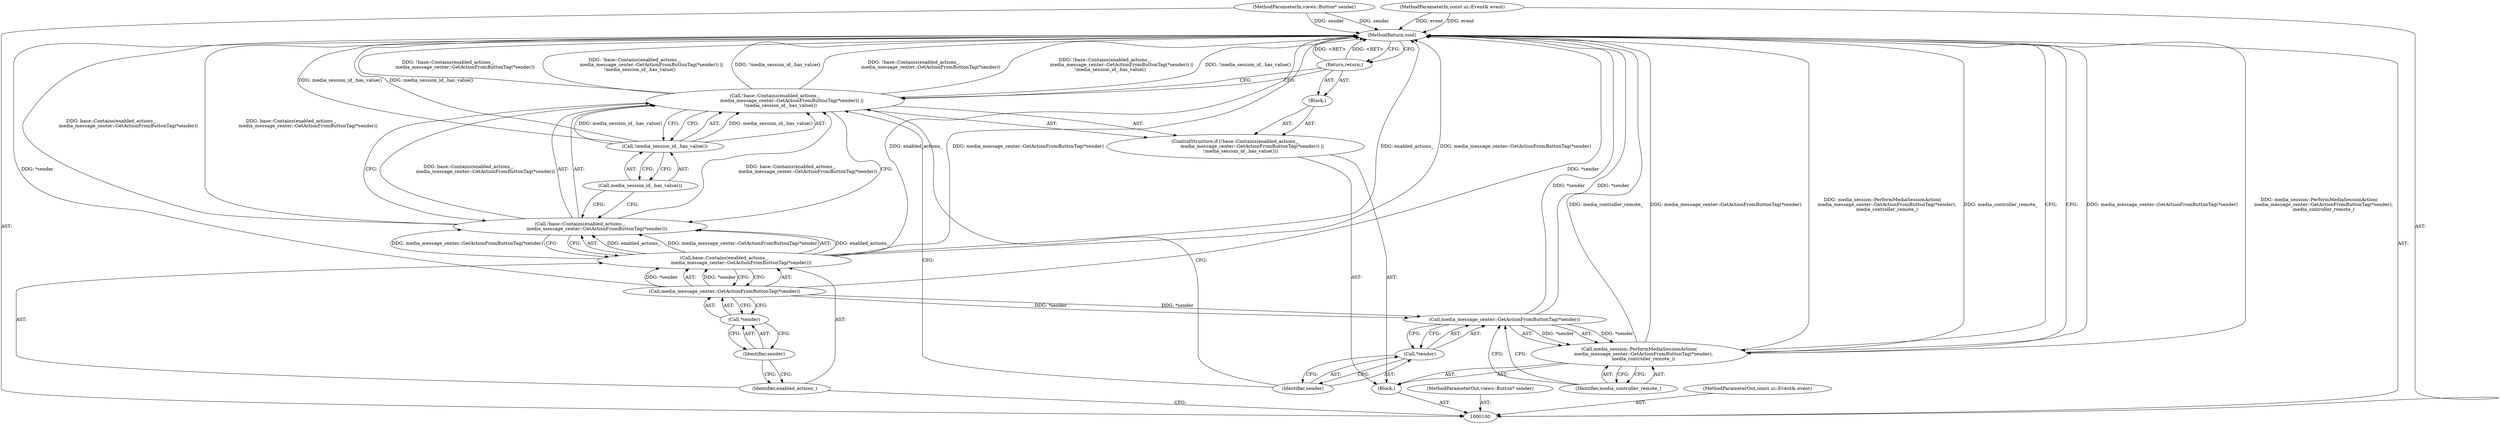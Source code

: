 digraph "0_Chrome_c25b198675380f713a56649c857b4367601d4a3d" {
"1000121" [label="(MethodReturn,void)"];
"1000101" [label="(MethodParameterIn,views::Button* sender)"];
"1000157" [label="(MethodParameterOut,views::Button* sender)"];
"1000118" [label="(Call,*sender)"];
"1000119" [label="(Identifier,sender)"];
"1000117" [label="(Call,media_message_center::GetActionFromButtonTag(*sender))"];
"1000120" [label="(Identifier,media_controller_remote_)"];
"1000102" [label="(MethodParameterIn,const ui::Event& event)"];
"1000158" [label="(MethodParameterOut,const ui::Event& event)"];
"1000103" [label="(Block,)"];
"1000108" [label="(Identifier,enabled_actions_)"];
"1000104" [label="(ControlStructure,if (!base::Contains(enabled_actions_,\n                       media_message_center::GetActionFromButtonTag(*sender)) ||\n       !media_session_id_.has_value()))"];
"1000105" [label="(Call,!base::Contains(enabled_actions_,\n                       media_message_center::GetActionFromButtonTag(*sender)) ||\n       !media_session_id_.has_value())"];
"1000106" [label="(Call,!base::Contains(enabled_actions_,\n                       media_message_center::GetActionFromButtonTag(*sender)))"];
"1000107" [label="(Call,base::Contains(enabled_actions_,\n                       media_message_center::GetActionFromButtonTag(*sender)))"];
"1000109" [label="(Call,media_message_center::GetActionFromButtonTag(*sender))"];
"1000110" [label="(Call,*sender)"];
"1000111" [label="(Identifier,sender)"];
"1000114" [label="(Block,)"];
"1000112" [label="(Call,!media_session_id_.has_value())"];
"1000113" [label="(Call,media_session_id_.has_value())"];
"1000115" [label="(Return,return;)"];
"1000116" [label="(Call,media_session::PerformMediaSessionAction(\n      media_message_center::GetActionFromButtonTag(*sender),\n      media_controller_remote_))"];
"1000121" -> "1000100"  [label="AST: "];
"1000121" -> "1000115"  [label="CFG: "];
"1000121" -> "1000116"  [label="CFG: "];
"1000116" -> "1000121"  [label="DDG: media_message_center::GetActionFromButtonTag(*sender)"];
"1000116" -> "1000121"  [label="DDG: media_session::PerformMediaSessionAction(\n      media_message_center::GetActionFromButtonTag(*sender),\n      media_controller_remote_)"];
"1000116" -> "1000121"  [label="DDG: media_controller_remote_"];
"1000107" -> "1000121"  [label="DDG: enabled_actions_"];
"1000107" -> "1000121"  [label="DDG: media_message_center::GetActionFromButtonTag(*sender)"];
"1000106" -> "1000121"  [label="DDG: base::Contains(enabled_actions_,\n                       media_message_center::GetActionFromButtonTag(*sender))"];
"1000105" -> "1000121"  [label="DDG: !base::Contains(enabled_actions_,\n                       media_message_center::GetActionFromButtonTag(*sender)) ||\n       !media_session_id_.has_value()"];
"1000105" -> "1000121"  [label="DDG: !media_session_id_.has_value()"];
"1000105" -> "1000121"  [label="DDG: !base::Contains(enabled_actions_,\n                       media_message_center::GetActionFromButtonTag(*sender))"];
"1000117" -> "1000121"  [label="DDG: *sender"];
"1000102" -> "1000121"  [label="DDG: event"];
"1000112" -> "1000121"  [label="DDG: media_session_id_.has_value()"];
"1000101" -> "1000121"  [label="DDG: sender"];
"1000109" -> "1000121"  [label="DDG: *sender"];
"1000115" -> "1000121"  [label="DDG: <RET>"];
"1000101" -> "1000100"  [label="AST: "];
"1000101" -> "1000121"  [label="DDG: sender"];
"1000157" -> "1000100"  [label="AST: "];
"1000118" -> "1000117"  [label="AST: "];
"1000118" -> "1000119"  [label="CFG: "];
"1000119" -> "1000118"  [label="AST: "];
"1000117" -> "1000118"  [label="CFG: "];
"1000119" -> "1000118"  [label="AST: "];
"1000119" -> "1000105"  [label="CFG: "];
"1000118" -> "1000119"  [label="CFG: "];
"1000117" -> "1000116"  [label="AST: "];
"1000117" -> "1000118"  [label="CFG: "];
"1000118" -> "1000117"  [label="AST: "];
"1000120" -> "1000117"  [label="CFG: "];
"1000117" -> "1000121"  [label="DDG: *sender"];
"1000117" -> "1000116"  [label="DDG: *sender"];
"1000109" -> "1000117"  [label="DDG: *sender"];
"1000120" -> "1000116"  [label="AST: "];
"1000120" -> "1000117"  [label="CFG: "];
"1000116" -> "1000120"  [label="CFG: "];
"1000102" -> "1000100"  [label="AST: "];
"1000102" -> "1000121"  [label="DDG: event"];
"1000158" -> "1000100"  [label="AST: "];
"1000103" -> "1000100"  [label="AST: "];
"1000104" -> "1000103"  [label="AST: "];
"1000116" -> "1000103"  [label="AST: "];
"1000108" -> "1000107"  [label="AST: "];
"1000108" -> "1000100"  [label="CFG: "];
"1000111" -> "1000108"  [label="CFG: "];
"1000104" -> "1000103"  [label="AST: "];
"1000105" -> "1000104"  [label="AST: "];
"1000114" -> "1000104"  [label="AST: "];
"1000105" -> "1000104"  [label="AST: "];
"1000105" -> "1000106"  [label="CFG: "];
"1000105" -> "1000112"  [label="CFG: "];
"1000106" -> "1000105"  [label="AST: "];
"1000112" -> "1000105"  [label="AST: "];
"1000115" -> "1000105"  [label="CFG: "];
"1000119" -> "1000105"  [label="CFG: "];
"1000105" -> "1000121"  [label="DDG: !base::Contains(enabled_actions_,\n                       media_message_center::GetActionFromButtonTag(*sender)) ||\n       !media_session_id_.has_value()"];
"1000105" -> "1000121"  [label="DDG: !media_session_id_.has_value()"];
"1000105" -> "1000121"  [label="DDG: !base::Contains(enabled_actions_,\n                       media_message_center::GetActionFromButtonTag(*sender))"];
"1000106" -> "1000105"  [label="DDG: base::Contains(enabled_actions_,\n                       media_message_center::GetActionFromButtonTag(*sender))"];
"1000112" -> "1000105"  [label="DDG: media_session_id_.has_value()"];
"1000106" -> "1000105"  [label="AST: "];
"1000106" -> "1000107"  [label="CFG: "];
"1000107" -> "1000106"  [label="AST: "];
"1000113" -> "1000106"  [label="CFG: "];
"1000105" -> "1000106"  [label="CFG: "];
"1000106" -> "1000121"  [label="DDG: base::Contains(enabled_actions_,\n                       media_message_center::GetActionFromButtonTag(*sender))"];
"1000106" -> "1000105"  [label="DDG: base::Contains(enabled_actions_,\n                       media_message_center::GetActionFromButtonTag(*sender))"];
"1000107" -> "1000106"  [label="DDG: enabled_actions_"];
"1000107" -> "1000106"  [label="DDG: media_message_center::GetActionFromButtonTag(*sender)"];
"1000107" -> "1000106"  [label="AST: "];
"1000107" -> "1000109"  [label="CFG: "];
"1000108" -> "1000107"  [label="AST: "];
"1000109" -> "1000107"  [label="AST: "];
"1000106" -> "1000107"  [label="CFG: "];
"1000107" -> "1000121"  [label="DDG: enabled_actions_"];
"1000107" -> "1000121"  [label="DDG: media_message_center::GetActionFromButtonTag(*sender)"];
"1000107" -> "1000106"  [label="DDG: enabled_actions_"];
"1000107" -> "1000106"  [label="DDG: media_message_center::GetActionFromButtonTag(*sender)"];
"1000109" -> "1000107"  [label="DDG: *sender"];
"1000109" -> "1000107"  [label="AST: "];
"1000109" -> "1000110"  [label="CFG: "];
"1000110" -> "1000109"  [label="AST: "];
"1000107" -> "1000109"  [label="CFG: "];
"1000109" -> "1000121"  [label="DDG: *sender"];
"1000109" -> "1000107"  [label="DDG: *sender"];
"1000109" -> "1000117"  [label="DDG: *sender"];
"1000110" -> "1000109"  [label="AST: "];
"1000110" -> "1000111"  [label="CFG: "];
"1000111" -> "1000110"  [label="AST: "];
"1000109" -> "1000110"  [label="CFG: "];
"1000111" -> "1000110"  [label="AST: "];
"1000111" -> "1000108"  [label="CFG: "];
"1000110" -> "1000111"  [label="CFG: "];
"1000114" -> "1000104"  [label="AST: "];
"1000115" -> "1000114"  [label="AST: "];
"1000112" -> "1000105"  [label="AST: "];
"1000112" -> "1000113"  [label="CFG: "];
"1000113" -> "1000112"  [label="AST: "];
"1000105" -> "1000112"  [label="CFG: "];
"1000112" -> "1000121"  [label="DDG: media_session_id_.has_value()"];
"1000112" -> "1000105"  [label="DDG: media_session_id_.has_value()"];
"1000113" -> "1000112"  [label="AST: "];
"1000113" -> "1000106"  [label="CFG: "];
"1000112" -> "1000113"  [label="CFG: "];
"1000115" -> "1000114"  [label="AST: "];
"1000115" -> "1000105"  [label="CFG: "];
"1000121" -> "1000115"  [label="CFG: "];
"1000115" -> "1000121"  [label="DDG: <RET>"];
"1000116" -> "1000103"  [label="AST: "];
"1000116" -> "1000120"  [label="CFG: "];
"1000117" -> "1000116"  [label="AST: "];
"1000120" -> "1000116"  [label="AST: "];
"1000121" -> "1000116"  [label="CFG: "];
"1000116" -> "1000121"  [label="DDG: media_message_center::GetActionFromButtonTag(*sender)"];
"1000116" -> "1000121"  [label="DDG: media_session::PerformMediaSessionAction(\n      media_message_center::GetActionFromButtonTag(*sender),\n      media_controller_remote_)"];
"1000116" -> "1000121"  [label="DDG: media_controller_remote_"];
"1000117" -> "1000116"  [label="DDG: *sender"];
}
